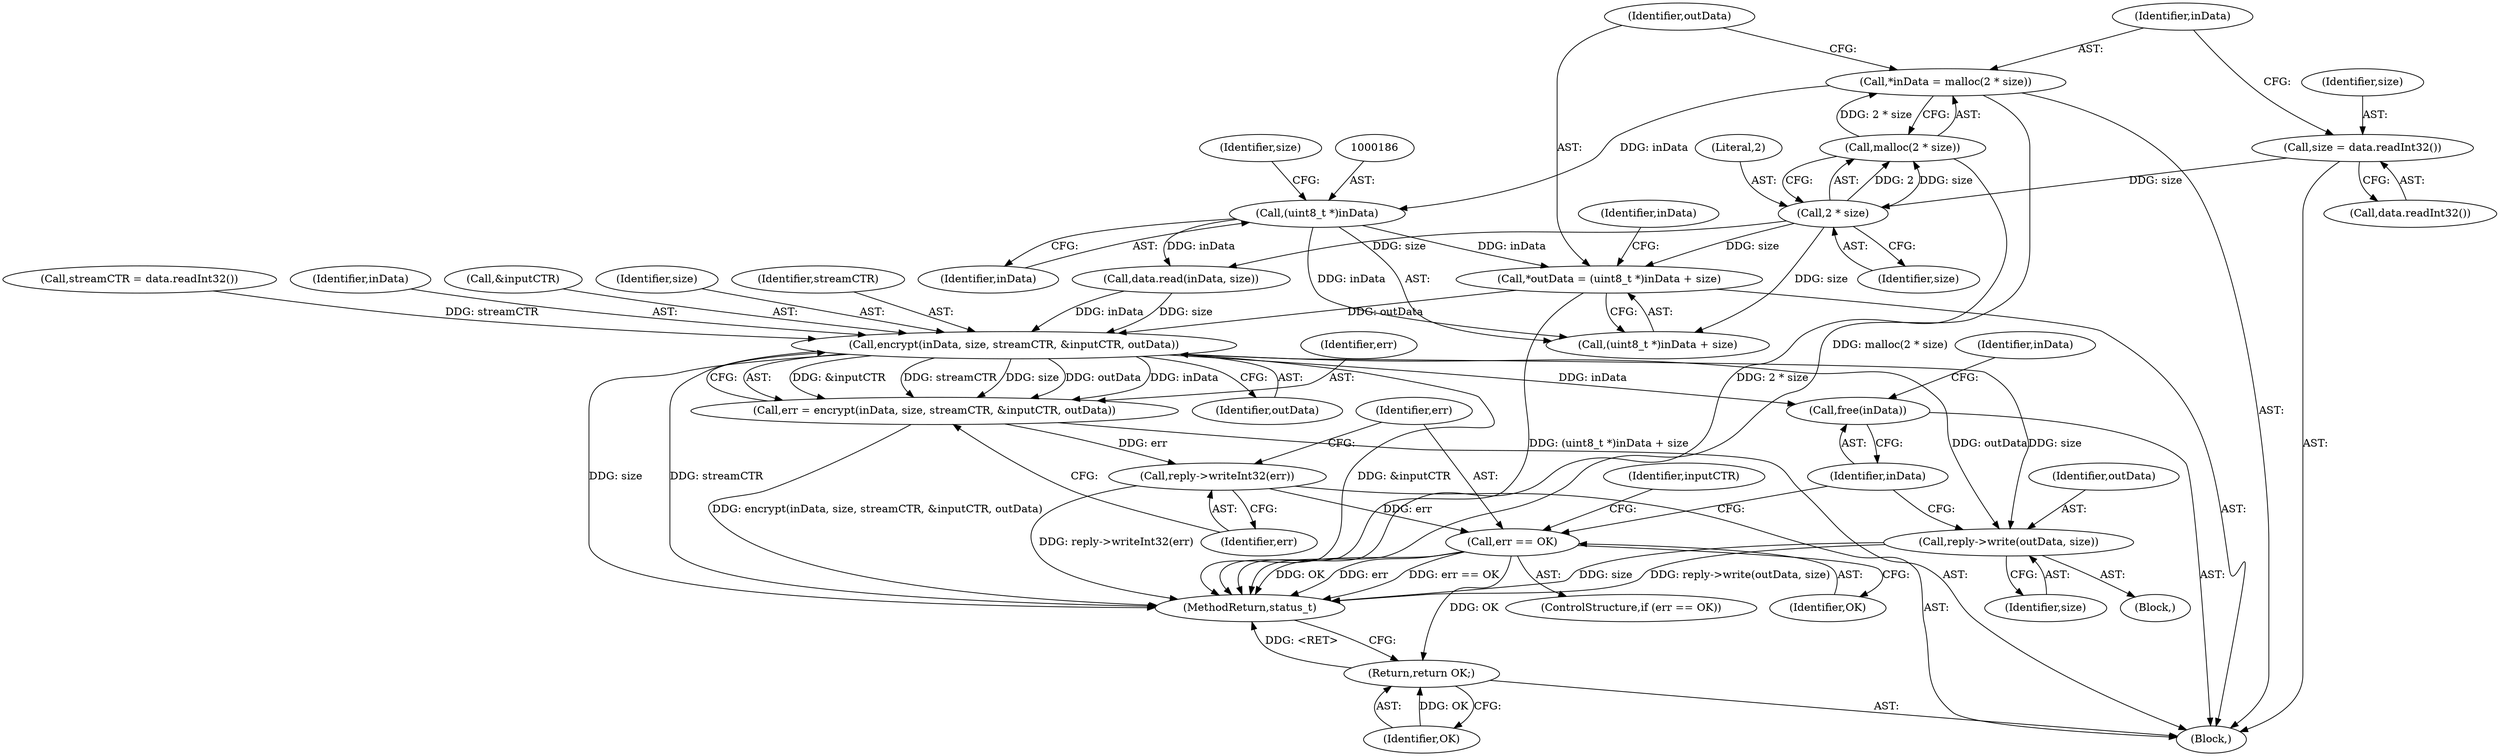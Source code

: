 digraph "1_Android_c82e31a7039a03dca7b37c65b7890ba5c1e18ced@integer" {
"1000182" [label="(Call,*outData = (uint8_t *)inData + size)"];
"1000185" [label="(Call,(uint8_t *)inData)"];
"1000175" [label="(Call,*inData = malloc(2 * size))"];
"1000177" [label="(Call,malloc(2 * size))"];
"1000178" [label="(Call,2 * size)"];
"1000171" [label="(Call,size = data.readInt32())"];
"1000200" [label="(Call,encrypt(inData, size, streamCTR, &inputCTR, outData))"];
"1000198" [label="(Call,err = encrypt(inData, size, streamCTR, &inputCTR, outData))"];
"1000207" [label="(Call,reply->writeInt32(err))"];
"1000210" [label="(Call,err == OK)"];
"1000226" [label="(Return,return OK;)"];
"1000216" [label="(Call,reply->write(outData, size))"];
"1000219" [label="(Call,free(inData))"];
"1000208" [label="(Identifier,err)"];
"1000210" [label="(Call,err == OK)"];
"1000200" [label="(Call,encrypt(inData, size, streamCTR, &inputCTR, outData))"];
"1000201" [label="(Identifier,inData)"];
"1000185" [label="(Call,(uint8_t *)inData)"];
"1000179" [label="(Literal,2)"];
"1000178" [label="(Call,2 * size)"];
"1000184" [label="(Call,(uint8_t *)inData + size)"];
"1000171" [label="(Call,size = data.readInt32())"];
"1000218" [label="(Identifier,size)"];
"1000222" [label="(Identifier,inData)"];
"1000213" [label="(Block,)"];
"1000227" [label="(Identifier,OK)"];
"1000188" [label="(Identifier,size)"];
"1000183" [label="(Identifier,outData)"];
"1000206" [label="(Identifier,outData)"];
"1000207" [label="(Call,reply->writeInt32(err))"];
"1000180" [label="(Identifier,size)"];
"1000190" [label="(Identifier,inData)"];
"1000187" [label="(Identifier,inData)"];
"1000169" [label="(Block,)"];
"1000204" [label="(Call,&inputCTR)"];
"1000216" [label="(Call,reply->write(outData, size))"];
"1000199" [label="(Identifier,err)"];
"1000202" [label="(Identifier,size)"];
"1000219" [label="(Call,free(inData))"];
"1000176" [label="(Identifier,inData)"];
"1000172" [label="(Identifier,size)"];
"1000357" [label="(MethodReturn,status_t)"];
"1000203" [label="(Identifier,streamCTR)"];
"1000209" [label="(ControlStructure,if (err == OK))"];
"1000226" [label="(Return,return OK;)"];
"1000193" [label="(Call,streamCTR = data.readInt32())"];
"1000211" [label="(Identifier,err)"];
"1000215" [label="(Identifier,inputCTR)"];
"1000220" [label="(Identifier,inData)"];
"1000212" [label="(Identifier,OK)"];
"1000173" [label="(Call,data.readInt32())"];
"1000177" [label="(Call,malloc(2 * size))"];
"1000175" [label="(Call,*inData = malloc(2 * size))"];
"1000189" [label="(Call,data.read(inData, size))"];
"1000198" [label="(Call,err = encrypt(inData, size, streamCTR, &inputCTR, outData))"];
"1000217" [label="(Identifier,outData)"];
"1000182" [label="(Call,*outData = (uint8_t *)inData + size)"];
"1000182" -> "1000169"  [label="AST: "];
"1000182" -> "1000184"  [label="CFG: "];
"1000183" -> "1000182"  [label="AST: "];
"1000184" -> "1000182"  [label="AST: "];
"1000190" -> "1000182"  [label="CFG: "];
"1000182" -> "1000357"  [label="DDG: (uint8_t *)inData + size"];
"1000185" -> "1000182"  [label="DDG: inData"];
"1000178" -> "1000182"  [label="DDG: size"];
"1000182" -> "1000200"  [label="DDG: outData"];
"1000185" -> "1000184"  [label="AST: "];
"1000185" -> "1000187"  [label="CFG: "];
"1000186" -> "1000185"  [label="AST: "];
"1000187" -> "1000185"  [label="AST: "];
"1000188" -> "1000185"  [label="CFG: "];
"1000185" -> "1000184"  [label="DDG: inData"];
"1000175" -> "1000185"  [label="DDG: inData"];
"1000185" -> "1000189"  [label="DDG: inData"];
"1000175" -> "1000169"  [label="AST: "];
"1000175" -> "1000177"  [label="CFG: "];
"1000176" -> "1000175"  [label="AST: "];
"1000177" -> "1000175"  [label="AST: "];
"1000183" -> "1000175"  [label="CFG: "];
"1000175" -> "1000357"  [label="DDG: malloc(2 * size)"];
"1000177" -> "1000175"  [label="DDG: 2 * size"];
"1000177" -> "1000178"  [label="CFG: "];
"1000178" -> "1000177"  [label="AST: "];
"1000177" -> "1000357"  [label="DDG: 2 * size"];
"1000178" -> "1000177"  [label="DDG: 2"];
"1000178" -> "1000177"  [label="DDG: size"];
"1000178" -> "1000180"  [label="CFG: "];
"1000179" -> "1000178"  [label="AST: "];
"1000180" -> "1000178"  [label="AST: "];
"1000171" -> "1000178"  [label="DDG: size"];
"1000178" -> "1000184"  [label="DDG: size"];
"1000178" -> "1000189"  [label="DDG: size"];
"1000171" -> "1000169"  [label="AST: "];
"1000171" -> "1000173"  [label="CFG: "];
"1000172" -> "1000171"  [label="AST: "];
"1000173" -> "1000171"  [label="AST: "];
"1000176" -> "1000171"  [label="CFG: "];
"1000200" -> "1000198"  [label="AST: "];
"1000200" -> "1000206"  [label="CFG: "];
"1000201" -> "1000200"  [label="AST: "];
"1000202" -> "1000200"  [label="AST: "];
"1000203" -> "1000200"  [label="AST: "];
"1000204" -> "1000200"  [label="AST: "];
"1000206" -> "1000200"  [label="AST: "];
"1000198" -> "1000200"  [label="CFG: "];
"1000200" -> "1000357"  [label="DDG: streamCTR"];
"1000200" -> "1000357"  [label="DDG: &inputCTR"];
"1000200" -> "1000357"  [label="DDG: size"];
"1000200" -> "1000198"  [label="DDG: &inputCTR"];
"1000200" -> "1000198"  [label="DDG: streamCTR"];
"1000200" -> "1000198"  [label="DDG: size"];
"1000200" -> "1000198"  [label="DDG: outData"];
"1000200" -> "1000198"  [label="DDG: inData"];
"1000189" -> "1000200"  [label="DDG: inData"];
"1000189" -> "1000200"  [label="DDG: size"];
"1000193" -> "1000200"  [label="DDG: streamCTR"];
"1000200" -> "1000216"  [label="DDG: outData"];
"1000200" -> "1000216"  [label="DDG: size"];
"1000200" -> "1000219"  [label="DDG: inData"];
"1000198" -> "1000169"  [label="AST: "];
"1000199" -> "1000198"  [label="AST: "];
"1000208" -> "1000198"  [label="CFG: "];
"1000198" -> "1000357"  [label="DDG: encrypt(inData, size, streamCTR, &inputCTR, outData)"];
"1000198" -> "1000207"  [label="DDG: err"];
"1000207" -> "1000169"  [label="AST: "];
"1000207" -> "1000208"  [label="CFG: "];
"1000208" -> "1000207"  [label="AST: "];
"1000211" -> "1000207"  [label="CFG: "];
"1000207" -> "1000357"  [label="DDG: reply->writeInt32(err)"];
"1000207" -> "1000210"  [label="DDG: err"];
"1000210" -> "1000209"  [label="AST: "];
"1000210" -> "1000212"  [label="CFG: "];
"1000211" -> "1000210"  [label="AST: "];
"1000212" -> "1000210"  [label="AST: "];
"1000215" -> "1000210"  [label="CFG: "];
"1000220" -> "1000210"  [label="CFG: "];
"1000210" -> "1000357"  [label="DDG: err == OK"];
"1000210" -> "1000357"  [label="DDG: OK"];
"1000210" -> "1000357"  [label="DDG: err"];
"1000210" -> "1000226"  [label="DDG: OK"];
"1000226" -> "1000169"  [label="AST: "];
"1000226" -> "1000227"  [label="CFG: "];
"1000227" -> "1000226"  [label="AST: "];
"1000357" -> "1000226"  [label="CFG: "];
"1000226" -> "1000357"  [label="DDG: <RET>"];
"1000227" -> "1000226"  [label="DDG: OK"];
"1000216" -> "1000213"  [label="AST: "];
"1000216" -> "1000218"  [label="CFG: "];
"1000217" -> "1000216"  [label="AST: "];
"1000218" -> "1000216"  [label="AST: "];
"1000220" -> "1000216"  [label="CFG: "];
"1000216" -> "1000357"  [label="DDG: reply->write(outData, size)"];
"1000216" -> "1000357"  [label="DDG: size"];
"1000219" -> "1000169"  [label="AST: "];
"1000219" -> "1000220"  [label="CFG: "];
"1000220" -> "1000219"  [label="AST: "];
"1000222" -> "1000219"  [label="CFG: "];
}
